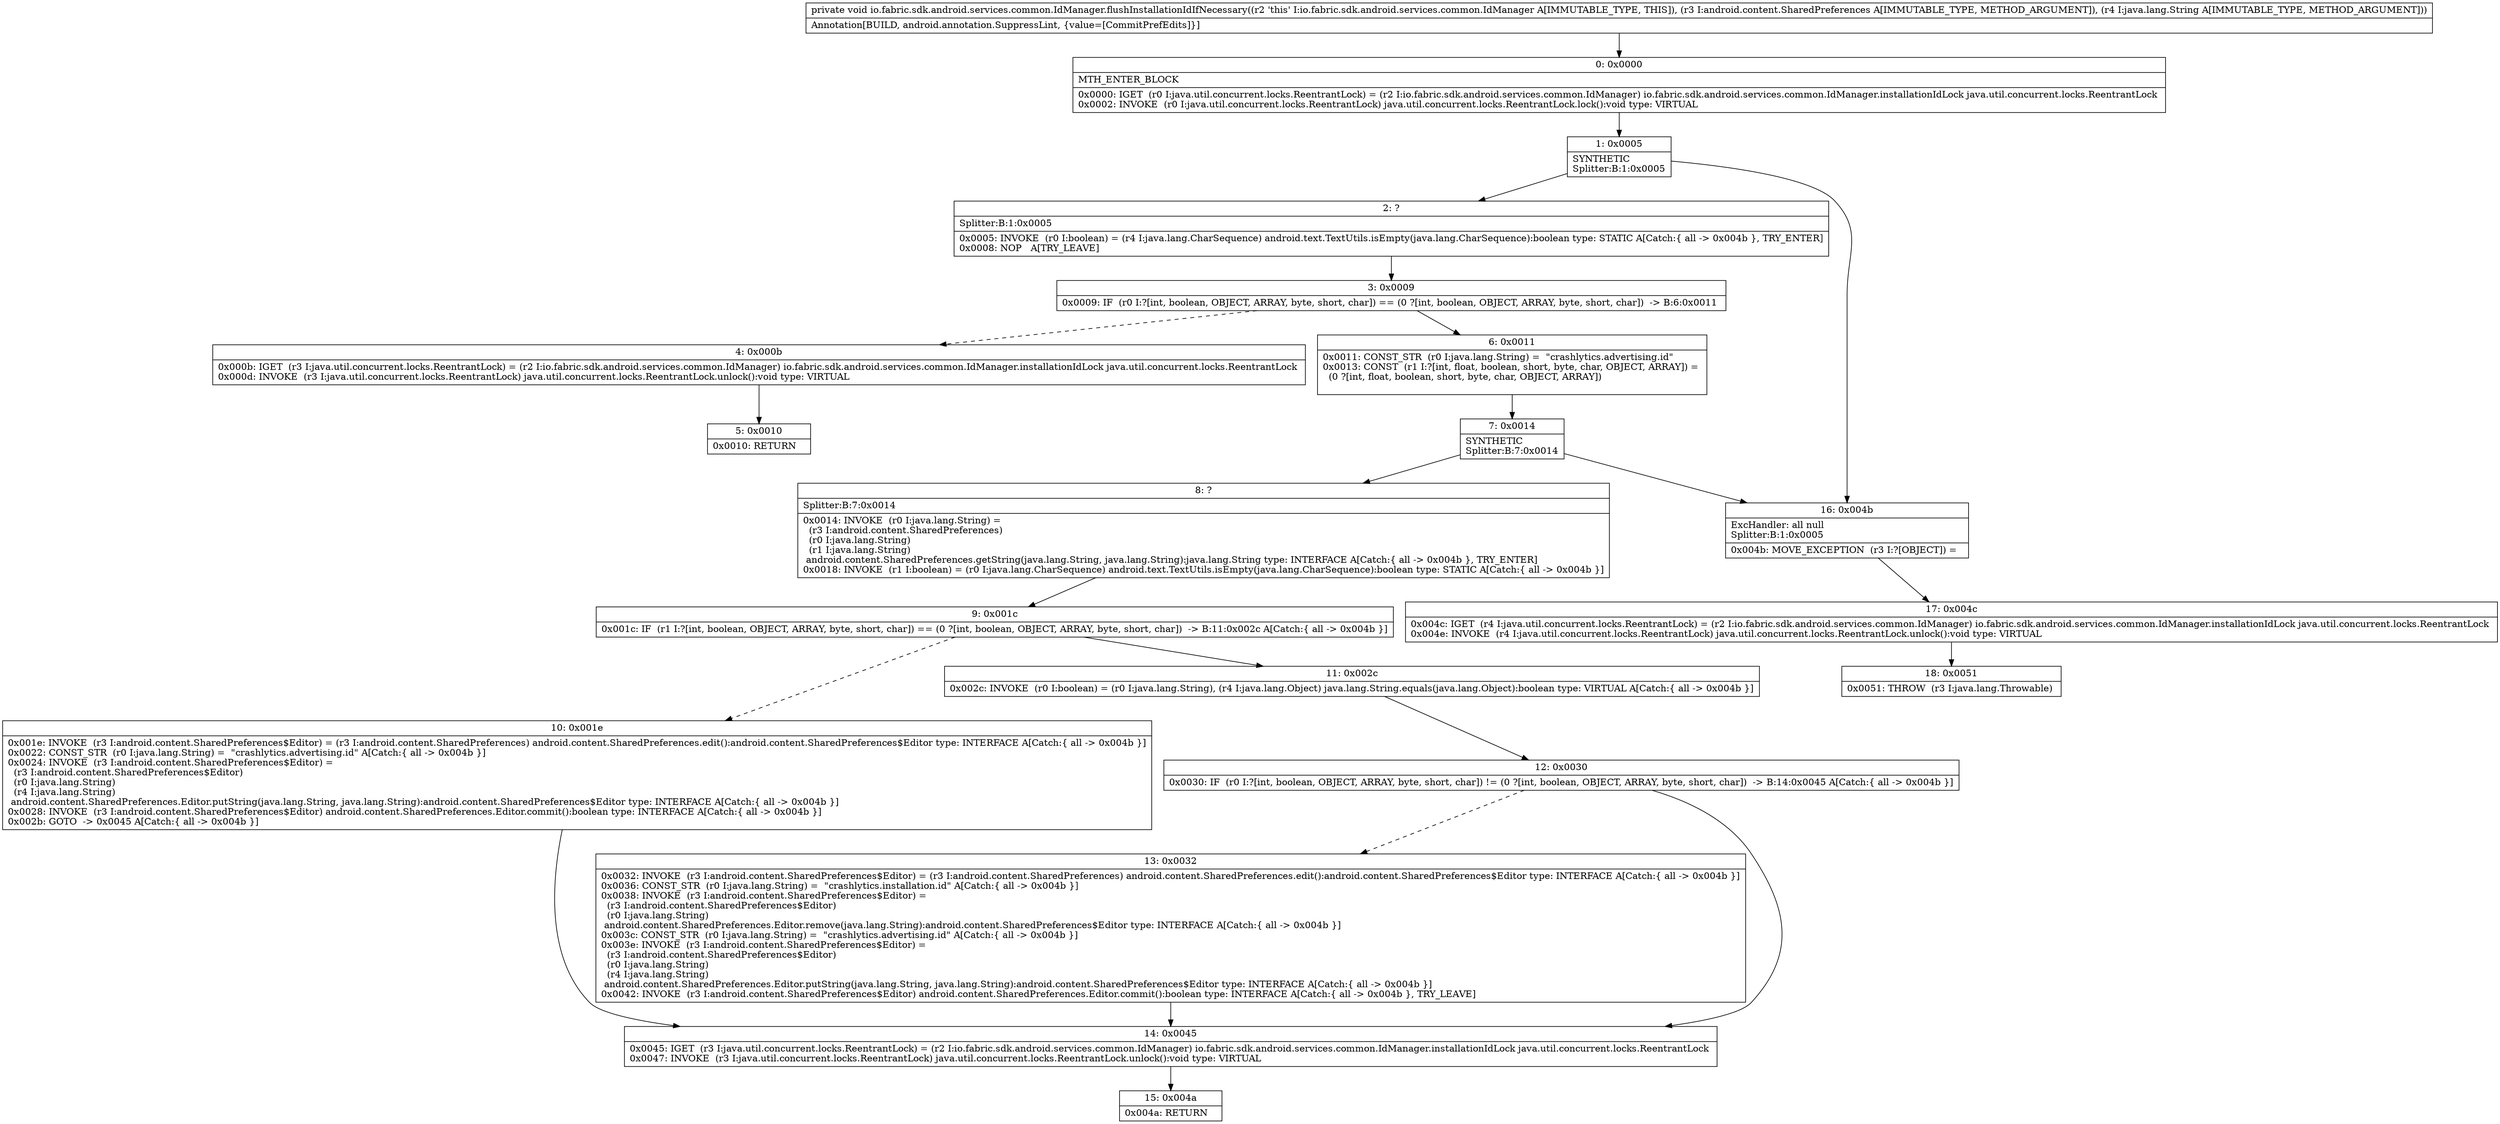 digraph "CFG forio.fabric.sdk.android.services.common.IdManager.flushInstallationIdIfNecessary(Landroid\/content\/SharedPreferences;Ljava\/lang\/String;)V" {
Node_0 [shape=record,label="{0\:\ 0x0000|MTH_ENTER_BLOCK\l|0x0000: IGET  (r0 I:java.util.concurrent.locks.ReentrantLock) = (r2 I:io.fabric.sdk.android.services.common.IdManager) io.fabric.sdk.android.services.common.IdManager.installationIdLock java.util.concurrent.locks.ReentrantLock \l0x0002: INVOKE  (r0 I:java.util.concurrent.locks.ReentrantLock) java.util.concurrent.locks.ReentrantLock.lock():void type: VIRTUAL \l}"];
Node_1 [shape=record,label="{1\:\ 0x0005|SYNTHETIC\lSplitter:B:1:0x0005\l}"];
Node_2 [shape=record,label="{2\:\ ?|Splitter:B:1:0x0005\l|0x0005: INVOKE  (r0 I:boolean) = (r4 I:java.lang.CharSequence) android.text.TextUtils.isEmpty(java.lang.CharSequence):boolean type: STATIC A[Catch:\{ all \-\> 0x004b \}, TRY_ENTER]\l0x0008: NOP   A[TRY_LEAVE]\l}"];
Node_3 [shape=record,label="{3\:\ 0x0009|0x0009: IF  (r0 I:?[int, boolean, OBJECT, ARRAY, byte, short, char]) == (0 ?[int, boolean, OBJECT, ARRAY, byte, short, char])  \-\> B:6:0x0011 \l}"];
Node_4 [shape=record,label="{4\:\ 0x000b|0x000b: IGET  (r3 I:java.util.concurrent.locks.ReentrantLock) = (r2 I:io.fabric.sdk.android.services.common.IdManager) io.fabric.sdk.android.services.common.IdManager.installationIdLock java.util.concurrent.locks.ReentrantLock \l0x000d: INVOKE  (r3 I:java.util.concurrent.locks.ReentrantLock) java.util.concurrent.locks.ReentrantLock.unlock():void type: VIRTUAL \l}"];
Node_5 [shape=record,label="{5\:\ 0x0010|0x0010: RETURN   \l}"];
Node_6 [shape=record,label="{6\:\ 0x0011|0x0011: CONST_STR  (r0 I:java.lang.String) =  \"crashlytics.advertising.id\" \l0x0013: CONST  (r1 I:?[int, float, boolean, short, byte, char, OBJECT, ARRAY]) = \l  (0 ?[int, float, boolean, short, byte, char, OBJECT, ARRAY])\l \l}"];
Node_7 [shape=record,label="{7\:\ 0x0014|SYNTHETIC\lSplitter:B:7:0x0014\l}"];
Node_8 [shape=record,label="{8\:\ ?|Splitter:B:7:0x0014\l|0x0014: INVOKE  (r0 I:java.lang.String) = \l  (r3 I:android.content.SharedPreferences)\l  (r0 I:java.lang.String)\l  (r1 I:java.lang.String)\l android.content.SharedPreferences.getString(java.lang.String, java.lang.String):java.lang.String type: INTERFACE A[Catch:\{ all \-\> 0x004b \}, TRY_ENTER]\l0x0018: INVOKE  (r1 I:boolean) = (r0 I:java.lang.CharSequence) android.text.TextUtils.isEmpty(java.lang.CharSequence):boolean type: STATIC A[Catch:\{ all \-\> 0x004b \}]\l}"];
Node_9 [shape=record,label="{9\:\ 0x001c|0x001c: IF  (r1 I:?[int, boolean, OBJECT, ARRAY, byte, short, char]) == (0 ?[int, boolean, OBJECT, ARRAY, byte, short, char])  \-\> B:11:0x002c A[Catch:\{ all \-\> 0x004b \}]\l}"];
Node_10 [shape=record,label="{10\:\ 0x001e|0x001e: INVOKE  (r3 I:android.content.SharedPreferences$Editor) = (r3 I:android.content.SharedPreferences) android.content.SharedPreferences.edit():android.content.SharedPreferences$Editor type: INTERFACE A[Catch:\{ all \-\> 0x004b \}]\l0x0022: CONST_STR  (r0 I:java.lang.String) =  \"crashlytics.advertising.id\" A[Catch:\{ all \-\> 0x004b \}]\l0x0024: INVOKE  (r3 I:android.content.SharedPreferences$Editor) = \l  (r3 I:android.content.SharedPreferences$Editor)\l  (r0 I:java.lang.String)\l  (r4 I:java.lang.String)\l android.content.SharedPreferences.Editor.putString(java.lang.String, java.lang.String):android.content.SharedPreferences$Editor type: INTERFACE A[Catch:\{ all \-\> 0x004b \}]\l0x0028: INVOKE  (r3 I:android.content.SharedPreferences$Editor) android.content.SharedPreferences.Editor.commit():boolean type: INTERFACE A[Catch:\{ all \-\> 0x004b \}]\l0x002b: GOTO  \-\> 0x0045 A[Catch:\{ all \-\> 0x004b \}]\l}"];
Node_11 [shape=record,label="{11\:\ 0x002c|0x002c: INVOKE  (r0 I:boolean) = (r0 I:java.lang.String), (r4 I:java.lang.Object) java.lang.String.equals(java.lang.Object):boolean type: VIRTUAL A[Catch:\{ all \-\> 0x004b \}]\l}"];
Node_12 [shape=record,label="{12\:\ 0x0030|0x0030: IF  (r0 I:?[int, boolean, OBJECT, ARRAY, byte, short, char]) != (0 ?[int, boolean, OBJECT, ARRAY, byte, short, char])  \-\> B:14:0x0045 A[Catch:\{ all \-\> 0x004b \}]\l}"];
Node_13 [shape=record,label="{13\:\ 0x0032|0x0032: INVOKE  (r3 I:android.content.SharedPreferences$Editor) = (r3 I:android.content.SharedPreferences) android.content.SharedPreferences.edit():android.content.SharedPreferences$Editor type: INTERFACE A[Catch:\{ all \-\> 0x004b \}]\l0x0036: CONST_STR  (r0 I:java.lang.String) =  \"crashlytics.installation.id\" A[Catch:\{ all \-\> 0x004b \}]\l0x0038: INVOKE  (r3 I:android.content.SharedPreferences$Editor) = \l  (r3 I:android.content.SharedPreferences$Editor)\l  (r0 I:java.lang.String)\l android.content.SharedPreferences.Editor.remove(java.lang.String):android.content.SharedPreferences$Editor type: INTERFACE A[Catch:\{ all \-\> 0x004b \}]\l0x003c: CONST_STR  (r0 I:java.lang.String) =  \"crashlytics.advertising.id\" A[Catch:\{ all \-\> 0x004b \}]\l0x003e: INVOKE  (r3 I:android.content.SharedPreferences$Editor) = \l  (r3 I:android.content.SharedPreferences$Editor)\l  (r0 I:java.lang.String)\l  (r4 I:java.lang.String)\l android.content.SharedPreferences.Editor.putString(java.lang.String, java.lang.String):android.content.SharedPreferences$Editor type: INTERFACE A[Catch:\{ all \-\> 0x004b \}]\l0x0042: INVOKE  (r3 I:android.content.SharedPreferences$Editor) android.content.SharedPreferences.Editor.commit():boolean type: INTERFACE A[Catch:\{ all \-\> 0x004b \}, TRY_LEAVE]\l}"];
Node_14 [shape=record,label="{14\:\ 0x0045|0x0045: IGET  (r3 I:java.util.concurrent.locks.ReentrantLock) = (r2 I:io.fabric.sdk.android.services.common.IdManager) io.fabric.sdk.android.services.common.IdManager.installationIdLock java.util.concurrent.locks.ReentrantLock \l0x0047: INVOKE  (r3 I:java.util.concurrent.locks.ReentrantLock) java.util.concurrent.locks.ReentrantLock.unlock():void type: VIRTUAL \l}"];
Node_15 [shape=record,label="{15\:\ 0x004a|0x004a: RETURN   \l}"];
Node_16 [shape=record,label="{16\:\ 0x004b|ExcHandler: all null\lSplitter:B:1:0x0005\l|0x004b: MOVE_EXCEPTION  (r3 I:?[OBJECT]) =  \l}"];
Node_17 [shape=record,label="{17\:\ 0x004c|0x004c: IGET  (r4 I:java.util.concurrent.locks.ReentrantLock) = (r2 I:io.fabric.sdk.android.services.common.IdManager) io.fabric.sdk.android.services.common.IdManager.installationIdLock java.util.concurrent.locks.ReentrantLock \l0x004e: INVOKE  (r4 I:java.util.concurrent.locks.ReentrantLock) java.util.concurrent.locks.ReentrantLock.unlock():void type: VIRTUAL \l}"];
Node_18 [shape=record,label="{18\:\ 0x0051|0x0051: THROW  (r3 I:java.lang.Throwable) \l}"];
MethodNode[shape=record,label="{private void io.fabric.sdk.android.services.common.IdManager.flushInstallationIdIfNecessary((r2 'this' I:io.fabric.sdk.android.services.common.IdManager A[IMMUTABLE_TYPE, THIS]), (r3 I:android.content.SharedPreferences A[IMMUTABLE_TYPE, METHOD_ARGUMENT]), (r4 I:java.lang.String A[IMMUTABLE_TYPE, METHOD_ARGUMENT]))  | Annotation[BUILD, android.annotation.SuppressLint, \{value=[CommitPrefEdits]\}]\l}"];
MethodNode -> Node_0;
Node_0 -> Node_1;
Node_1 -> Node_2;
Node_1 -> Node_16;
Node_2 -> Node_3;
Node_3 -> Node_4[style=dashed];
Node_3 -> Node_6;
Node_4 -> Node_5;
Node_6 -> Node_7;
Node_7 -> Node_8;
Node_7 -> Node_16;
Node_8 -> Node_9;
Node_9 -> Node_10[style=dashed];
Node_9 -> Node_11;
Node_10 -> Node_14;
Node_11 -> Node_12;
Node_12 -> Node_13[style=dashed];
Node_12 -> Node_14;
Node_13 -> Node_14;
Node_14 -> Node_15;
Node_16 -> Node_17;
Node_17 -> Node_18;
}

